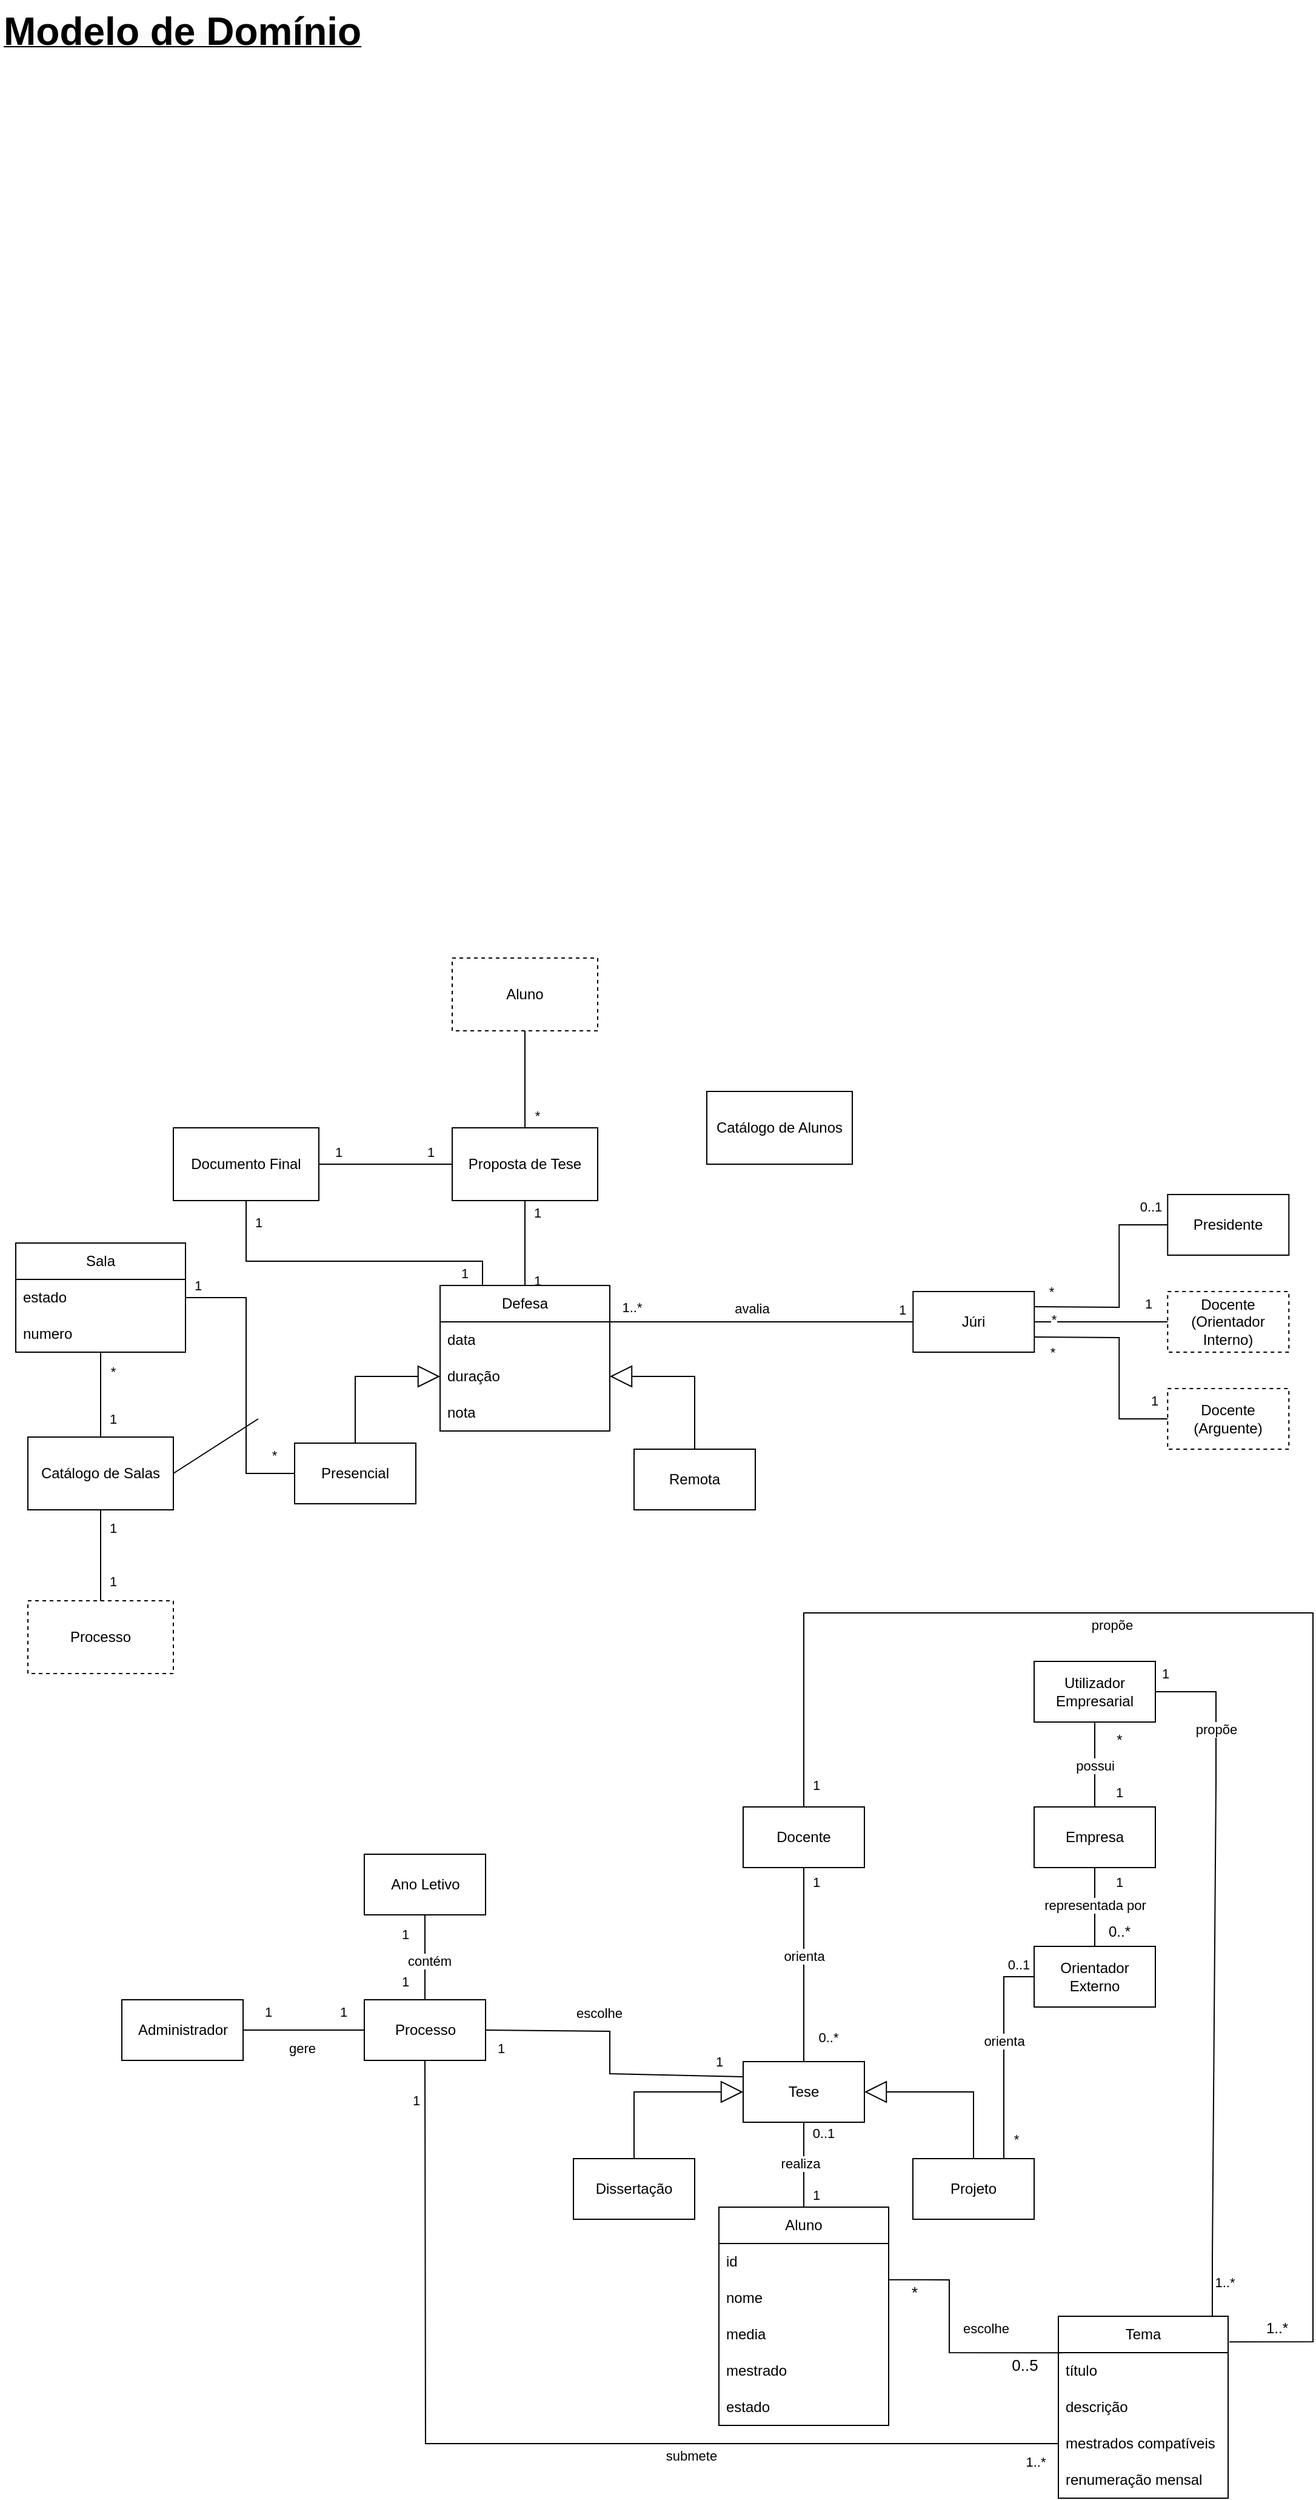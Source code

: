 <mxfile version="24.2.1" type="device">
  <diagram name="Page-1" id="X4RA0sWJOlGw3QUm6S05">
    <mxGraphModel dx="1500" dy="1907" grid="1" gridSize="10" guides="1" tooltips="1" connect="1" arrows="1" fold="1" page="1" pageScale="1" pageWidth="850" pageHeight="1100" math="0" shadow="0">
      <root>
        <mxCell id="0" />
        <mxCell id="1" parent="0" />
        <mxCell id="HYwtCMKaUokTJvufcbnb-22" value="Tese" style="html=1;whiteSpace=wrap;" parent="1" vertex="1">
          <mxGeometry x="630" y="630" width="100" height="50" as="geometry" />
        </mxCell>
        <mxCell id="HYwtCMKaUokTJvufcbnb-23" value="Dissertação" style="html=1;whiteSpace=wrap;" parent="1" vertex="1">
          <mxGeometry x="490" y="710" width="100" height="50" as="geometry" />
        </mxCell>
        <mxCell id="HYwtCMKaUokTJvufcbnb-26" value="" style="endArrow=block;endSize=16;endFill=0;html=1;rounded=0;entryX=0;entryY=0.5;entryDx=0;entryDy=0;exitX=0.5;exitY=0;exitDx=0;exitDy=0;" parent="1" source="HYwtCMKaUokTJvufcbnb-23" target="HYwtCMKaUokTJvufcbnb-22" edge="1">
          <mxGeometry width="160" relative="1" as="geometry">
            <mxPoint x="550" y="680" as="sourcePoint" />
            <mxPoint x="580" y="654.5" as="targetPoint" />
            <Array as="points">
              <mxPoint x="540" y="655" />
            </Array>
          </mxGeometry>
        </mxCell>
        <mxCell id="HYwtCMKaUokTJvufcbnb-27" value="Projeto" style="html=1;whiteSpace=wrap;" parent="1" vertex="1">
          <mxGeometry x="770" y="710" width="100" height="50" as="geometry" />
        </mxCell>
        <mxCell id="HYwtCMKaUokTJvufcbnb-28" value="" style="endArrow=block;endSize=16;endFill=0;html=1;rounded=0;entryX=1;entryY=0.5;entryDx=0;entryDy=0;exitX=0.5;exitY=0;exitDx=0;exitDy=0;" parent="1" source="HYwtCMKaUokTJvufcbnb-27" target="HYwtCMKaUokTJvufcbnb-22" edge="1">
          <mxGeometry width="160" relative="1" as="geometry">
            <mxPoint x="780" y="710" as="sourcePoint" />
            <mxPoint x="710" y="655" as="targetPoint" />
            <Array as="points">
              <mxPoint x="820" y="655" />
            </Array>
          </mxGeometry>
        </mxCell>
        <mxCell id="fBPDrE-IPzC1A-cnoaCC-2" value="Administrador" style="rounded=0;whiteSpace=wrap;html=1;" parent="1" vertex="1">
          <mxGeometry x="117.5" y="579" width="100" height="50" as="geometry" />
        </mxCell>
        <mxCell id="fBPDrE-IPzC1A-cnoaCC-3" value="Docente" style="rounded=0;whiteSpace=wrap;html=1;" parent="1" vertex="1">
          <mxGeometry x="630" y="420" width="100" height="50" as="geometry" />
        </mxCell>
        <mxCell id="fBPDrE-IPzC1A-cnoaCC-4" value="Empresa" style="rounded=0;whiteSpace=wrap;html=1;" parent="1" vertex="1">
          <mxGeometry x="870" y="420" width="100" height="50" as="geometry" />
        </mxCell>
        <mxCell id="fBPDrE-IPzC1A-cnoaCC-7" value="" style="endArrow=block;endSize=16;endFill=0;html=1;rounded=0;entryX=0;entryY=0.5;entryDx=0;entryDy=0;exitX=0.5;exitY=0;exitDx=0;exitDy=0;" parent="1" source="C_XxnrYp36uwVZH10fxI-17" target="9LugDYmZEyyhnsHwceRd-7" edge="1">
          <mxGeometry width="160" relative="1" as="geometry">
            <mxPoint x="300" y="100" as="sourcePoint" />
            <mxPoint x="370" y="75" as="targetPoint" />
            <Array as="points">
              <mxPoint x="310" y="65" />
            </Array>
          </mxGeometry>
        </mxCell>
        <mxCell id="fBPDrE-IPzC1A-cnoaCC-8" value="Remota" style="html=1;whiteSpace=wrap;" parent="1" vertex="1">
          <mxGeometry x="540" y="125" width="100" height="50" as="geometry" />
        </mxCell>
        <mxCell id="fBPDrE-IPzC1A-cnoaCC-9" value="" style="endArrow=block;endSize=16;endFill=0;html=1;rounded=0;exitX=0.5;exitY=0;exitDx=0;exitDy=0;entryX=1;entryY=0.5;entryDx=0;entryDy=0;" parent="1" source="fBPDrE-IPzC1A-cnoaCC-8" target="9LugDYmZEyyhnsHwceRd-7" edge="1">
          <mxGeometry width="160" relative="1" as="geometry">
            <mxPoint x="550" y="130" as="sourcePoint" />
            <mxPoint x="520" y="40" as="targetPoint" />
            <Array as="points">
              <mxPoint x="590" y="65" />
            </Array>
          </mxGeometry>
        </mxCell>
        <mxCell id="fBPDrE-IPzC1A-cnoaCC-11" value="" style="endArrow=none;html=1;rounded=0;entryX=0.5;entryY=1;entryDx=0;entryDy=0;exitX=0.5;exitY=0;exitDx=0;exitDy=0;" parent="1" source="HYwtCMKaUokTJvufcbnb-22" target="fBPDrE-IPzC1A-cnoaCC-3" edge="1">
          <mxGeometry width="50" height="50" relative="1" as="geometry">
            <mxPoint x="655" y="555" as="sourcePoint" />
            <mxPoint x="705" y="505" as="targetPoint" />
          </mxGeometry>
        </mxCell>
        <mxCell id="fBPDrE-IPzC1A-cnoaCC-12" value="orienta" style="edgeLabel;html=1;align=center;verticalAlign=middle;resizable=0;points=[];" parent="fBPDrE-IPzC1A-cnoaCC-11" vertex="1" connectable="0">
          <mxGeometry x="-0.045" y="3" relative="1" as="geometry">
            <mxPoint x="3" y="-11" as="offset" />
          </mxGeometry>
        </mxCell>
        <mxCell id="elGrYPFKgMXd1rpB9MQg-9" value="0..*" style="edgeLabel;html=1;align=center;verticalAlign=middle;resizable=0;points=[];" parent="fBPDrE-IPzC1A-cnoaCC-11" vertex="1" connectable="0">
          <mxGeometry x="-0.793" relative="1" as="geometry">
            <mxPoint x="20" y="-4" as="offset" />
          </mxGeometry>
        </mxCell>
        <mxCell id="9LugDYmZEyyhnsHwceRd-3" value="1" style="edgeLabel;html=1;align=center;verticalAlign=middle;resizable=0;points=[];" parent="fBPDrE-IPzC1A-cnoaCC-11" vertex="1" connectable="0">
          <mxGeometry x="0.852" y="-2" relative="1" as="geometry">
            <mxPoint x="8" as="offset" />
          </mxGeometry>
        </mxCell>
        <mxCell id="fBPDrE-IPzC1A-cnoaCC-13" value="Orientador Externo" style="rounded=0;whiteSpace=wrap;html=1;" parent="1" vertex="1">
          <mxGeometry x="870" y="535" width="100" height="50" as="geometry" />
        </mxCell>
        <mxCell id="fBPDrE-IPzC1A-cnoaCC-15" value="" style="endArrow=none;html=1;rounded=0;exitX=0.75;exitY=0;exitDx=0;exitDy=0;entryX=0;entryY=0.5;entryDx=0;entryDy=0;" parent="1" source="HYwtCMKaUokTJvufcbnb-27" target="fBPDrE-IPzC1A-cnoaCC-13" edge="1">
          <mxGeometry width="50" height="50" relative="1" as="geometry">
            <mxPoint x="785" y="615" as="sourcePoint" />
            <mxPoint x="835" y="565" as="targetPoint" />
            <Array as="points">
              <mxPoint x="845" y="560" />
            </Array>
          </mxGeometry>
        </mxCell>
        <mxCell id="fBPDrE-IPzC1A-cnoaCC-16" value="orienta" style="edgeLabel;html=1;align=center;verticalAlign=middle;resizable=0;points=[];" parent="fBPDrE-IPzC1A-cnoaCC-15" vertex="1" connectable="0">
          <mxGeometry x="0.14" y="3" relative="1" as="geometry">
            <mxPoint x="3" y="3" as="offset" />
          </mxGeometry>
        </mxCell>
        <mxCell id="elGrYPFKgMXd1rpB9MQg-5" value="0..1" style="edgeLabel;html=1;align=center;verticalAlign=middle;resizable=0;points=[];" parent="fBPDrE-IPzC1A-cnoaCC-15" vertex="1" connectable="0">
          <mxGeometry x="0.851" y="-2" relative="1" as="geometry">
            <mxPoint y="-12" as="offset" />
          </mxGeometry>
        </mxCell>
        <mxCell id="elGrYPFKgMXd1rpB9MQg-6" value="*" style="edgeLabel;html=1;align=center;verticalAlign=middle;resizable=0;points=[];" parent="fBPDrE-IPzC1A-cnoaCC-15" vertex="1" connectable="0">
          <mxGeometry x="-0.817" y="2" relative="1" as="geometry">
            <mxPoint x="12" as="offset" />
          </mxGeometry>
        </mxCell>
        <mxCell id="fBPDrE-IPzC1A-cnoaCC-18" value="" style="endArrow=none;html=1;rounded=0;entryX=0.5;entryY=1;entryDx=0;entryDy=0;exitX=0.5;exitY=0;exitDx=0;exitDy=0;" parent="1" source="fBPDrE-IPzC1A-cnoaCC-13" target="fBPDrE-IPzC1A-cnoaCC-4" edge="1">
          <mxGeometry width="50" height="50" relative="1" as="geometry">
            <mxPoint x="925" y="525" as="sourcePoint" />
            <mxPoint x="975" y="475" as="targetPoint" />
          </mxGeometry>
        </mxCell>
        <mxCell id="fBPDrE-IPzC1A-cnoaCC-19" value="representada por" style="edgeLabel;html=1;align=center;verticalAlign=middle;resizable=0;points=[];" parent="fBPDrE-IPzC1A-cnoaCC-18" vertex="1" connectable="0">
          <mxGeometry x="-0.182" y="-2" relative="1" as="geometry">
            <mxPoint x="-2" y="-8" as="offset" />
          </mxGeometry>
        </mxCell>
        <mxCell id="fBPDrE-IPzC1A-cnoaCC-20" value="" style="endArrow=none;html=1;rounded=0;entryX=0.5;entryY=1;entryDx=0;entryDy=0;exitX=0.5;exitY=0;exitDx=0;exitDy=0;" parent="1" source="fVaLRAdeRfdy9NQS7Hun-8" target="HYwtCMKaUokTJvufcbnb-22" edge="1">
          <mxGeometry width="50" height="50" relative="1" as="geometry">
            <mxPoint x="680" y="770" as="sourcePoint" />
            <mxPoint x="715" y="755" as="targetPoint" />
          </mxGeometry>
        </mxCell>
        <mxCell id="fBPDrE-IPzC1A-cnoaCC-21" value="realiza" style="edgeLabel;html=1;align=center;verticalAlign=middle;resizable=0;points=[];" parent="fBPDrE-IPzC1A-cnoaCC-20" vertex="1" connectable="0">
          <mxGeometry x="0.045" y="3" relative="1" as="geometry">
            <mxPoint as="offset" />
          </mxGeometry>
        </mxCell>
        <mxCell id="fVaLRAdeRfdy9NQS7Hun-12" value="1" style="edgeLabel;html=1;align=center;verticalAlign=middle;resizable=0;points=[];" parent="fBPDrE-IPzC1A-cnoaCC-20" vertex="1" connectable="0">
          <mxGeometry x="-0.647" y="1" relative="1" as="geometry">
            <mxPoint x="11" y="2" as="offset" />
          </mxGeometry>
        </mxCell>
        <mxCell id="fVaLRAdeRfdy9NQS7Hun-13" value="0..1" style="edgeLabel;html=1;align=center;verticalAlign=middle;resizable=0;points=[];" parent="fBPDrE-IPzC1A-cnoaCC-20" vertex="1" connectable="0">
          <mxGeometry x="0.744" y="-2" relative="1" as="geometry">
            <mxPoint x="14" as="offset" />
          </mxGeometry>
        </mxCell>
        <mxCell id="fBPDrE-IPzC1A-cnoaCC-24" value="&lt;u style=&quot;color: rgb(0, 0, 0); font-family: Helvetica; font-size: 12px; font-style: normal; font-variant-ligatures: normal; font-variant-caps: normal; font-weight: 400; letter-spacing: normal; orphans: 2; text-align: center; text-indent: 0px; text-transform: none; widows: 2; word-spacing: 0px; -webkit-text-stroke-width: 0px; white-space: normal; background-color: rgb(251, 251, 251);&quot;&gt;&lt;b&gt;&lt;font style=&quot;font-size: 32px;&quot;&gt;Modelo de Domínio&lt;/font&gt;&lt;/b&gt;&lt;/u&gt;" style="text;whiteSpace=wrap;html=1;" parent="1" vertex="1">
          <mxGeometry x="17.5" y="-1070" width="300" height="60" as="geometry" />
        </mxCell>
        <mxCell id="JnHYzQc8gZoaptGCAMhL-2" value="Júri" style="html=1;whiteSpace=wrap;" parent="1" vertex="1">
          <mxGeometry x="770.14" y="-5" width="100" height="50" as="geometry" />
        </mxCell>
        <mxCell id="JnHYzQc8gZoaptGCAMhL-10" value="" style="endArrow=none;html=1;rounded=0;exitX=0.999;exitY=-0.006;exitDx=0;exitDy=0;exitPerimeter=0;entryX=0.022;entryY=0.006;entryDx=0;entryDy=0;entryPerimeter=0;" parent="1" source="fVaLRAdeRfdy9NQS7Hun-10" target="fVaLRAdeRfdy9NQS7Hun-2" edge="1">
          <mxGeometry width="50" height="50" relative="1" as="geometry">
            <mxPoint x="730" y="860" as="sourcePoint" />
            <mxPoint x="850" y="840" as="targetPoint" />
            <Array as="points">
              <mxPoint x="800" y="810" />
              <mxPoint x="800" y="870" />
            </Array>
          </mxGeometry>
        </mxCell>
        <mxCell id="JnHYzQc8gZoaptGCAMhL-11" value="escolhe" style="edgeLabel;html=1;align=center;verticalAlign=middle;resizable=0;points=[];" parent="JnHYzQc8gZoaptGCAMhL-10" vertex="1" connectable="0">
          <mxGeometry x="0.172" y="4" relative="1" as="geometry">
            <mxPoint x="21" y="-16" as="offset" />
          </mxGeometry>
        </mxCell>
        <mxCell id="elGrYPFKgMXd1rpB9MQg-1" value="*" style="edgeLabel;html=1;align=center;verticalAlign=middle;resizable=0;points=[];fontSize=13;" parent="JnHYzQc8gZoaptGCAMhL-10" vertex="1" connectable="0">
          <mxGeometry x="-0.705" y="-4" relative="1" as="geometry">
            <mxPoint x="-9" y="6" as="offset" />
          </mxGeometry>
        </mxCell>
        <mxCell id="elGrYPFKgMXd1rpB9MQg-2" value="0..5" style="edgeLabel;html=1;align=center;verticalAlign=middle;resizable=0;points=[];fontSize=13;" parent="JnHYzQc8gZoaptGCAMhL-10" vertex="1" connectable="0">
          <mxGeometry x="0.6" y="-4" relative="1" as="geometry">
            <mxPoint x="9" y="6" as="offset" />
          </mxGeometry>
        </mxCell>
        <mxCell id="JnHYzQc8gZoaptGCAMhL-12" value="" style="endArrow=none;html=1;rounded=0;entryX=1;entryY=0.5;entryDx=0;entryDy=0;exitX=0.907;exitY=0.007;exitDx=0;exitDy=0;exitPerimeter=0;" parent="1" source="fVaLRAdeRfdy9NQS7Hun-1" target="G1C0knFk2Qc9BgNCfyol-1" edge="1">
          <mxGeometry width="50" height="50" relative="1" as="geometry">
            <mxPoint x="1040" y="840" as="sourcePoint" />
            <mxPoint x="1040" y="320" as="targetPoint" />
            <Array as="points">
              <mxPoint x="1017" y="790" />
              <mxPoint x="1020" y="400" />
              <mxPoint x="1020" y="325" />
            </Array>
          </mxGeometry>
        </mxCell>
        <mxCell id="elGrYPFKgMXd1rpB9MQg-28" value="propõe" style="edgeLabel;html=1;align=center;verticalAlign=middle;resizable=0;points=[];" parent="JnHYzQc8gZoaptGCAMhL-12" vertex="1" connectable="0">
          <mxGeometry x="0.746" y="1" relative="1" as="geometry">
            <mxPoint x="1" y="9" as="offset" />
          </mxGeometry>
        </mxCell>
        <mxCell id="elGrYPFKgMXd1rpB9MQg-33" value="1" style="edgeLabel;html=1;align=center;verticalAlign=middle;resizable=0;points=[];" parent="JnHYzQc8gZoaptGCAMhL-12" vertex="1" connectable="0">
          <mxGeometry x="0.971" relative="1" as="geometry">
            <mxPoint y="-15" as="offset" />
          </mxGeometry>
        </mxCell>
        <mxCell id="elGrYPFKgMXd1rpB9MQg-34" value="1..*" style="edgeLabel;html=1;align=center;verticalAlign=middle;resizable=0;points=[];" parent="JnHYzQc8gZoaptGCAMhL-12" vertex="1" connectable="0">
          <mxGeometry x="-0.946" y="-1" relative="1" as="geometry">
            <mxPoint x="9" y="-14" as="offset" />
          </mxGeometry>
        </mxCell>
        <mxCell id="JnHYzQc8gZoaptGCAMhL-15" value="Docente (Arguente)" style="html=1;whiteSpace=wrap;dashed=1;" parent="1" vertex="1">
          <mxGeometry x="980.14" y="75" width="100" height="50" as="geometry" />
        </mxCell>
        <mxCell id="JnHYzQc8gZoaptGCAMhL-17" value="Docente (Orientador Interno)" style="html=1;whiteSpace=wrap;dashed=1;" parent="1" vertex="1">
          <mxGeometry x="980.14" y="-5" width="100" height="50" as="geometry" />
        </mxCell>
        <mxCell id="JnHYzQc8gZoaptGCAMhL-21" value="Presidente" style="html=1;whiteSpace=wrap;" parent="1" vertex="1">
          <mxGeometry x="980.14" y="-85" width="100" height="50" as="geometry" />
        </mxCell>
        <mxCell id="elGrYPFKgMXd1rpB9MQg-10" value="Ano Letivo" style="rounded=0;whiteSpace=wrap;html=1;" parent="1" vertex="1">
          <mxGeometry x="317.5" y="459" width="100" height="50" as="geometry" />
        </mxCell>
        <mxCell id="elGrYPFKgMXd1rpB9MQg-11" value="Processo" style="rounded=0;whiteSpace=wrap;html=1;" parent="1" vertex="1">
          <mxGeometry x="317.5" y="579" width="100" height="50" as="geometry" />
        </mxCell>
        <mxCell id="elGrYPFKgMXd1rpB9MQg-18" value="" style="endArrow=none;html=1;rounded=0;entryX=0.5;entryY=1;entryDx=0;entryDy=0;exitX=0.5;exitY=0;exitDx=0;exitDy=0;" parent="1" source="elGrYPFKgMXd1rpB9MQg-11" target="elGrYPFKgMXd1rpB9MQg-10" edge="1">
          <mxGeometry width="50" height="50" relative="1" as="geometry">
            <mxPoint x="250" y="519" as="sourcePoint" />
            <mxPoint x="300" y="469" as="targetPoint" />
          </mxGeometry>
        </mxCell>
        <mxCell id="elGrYPFKgMXd1rpB9MQg-20" value="1" style="edgeLabel;html=1;align=center;verticalAlign=middle;resizable=0;points=[];" parent="elGrYPFKgMXd1rpB9MQg-18" vertex="1" connectable="0">
          <mxGeometry x="0.543" y="1" relative="1" as="geometry">
            <mxPoint x="-16" as="offset" />
          </mxGeometry>
        </mxCell>
        <mxCell id="elGrYPFKgMXd1rpB9MQg-21" value="1" style="edgeLabel;html=1;align=center;verticalAlign=middle;resizable=0;points=[];" parent="elGrYPFKgMXd1rpB9MQg-18" vertex="1" connectable="0">
          <mxGeometry x="-0.571" y="3" relative="1" as="geometry">
            <mxPoint x="-14" as="offset" />
          </mxGeometry>
        </mxCell>
        <mxCell id="elGrYPFKgMXd1rpB9MQg-25" value="contém" style="edgeLabel;html=1;align=center;verticalAlign=middle;resizable=0;points=[];" parent="elGrYPFKgMXd1rpB9MQg-18" vertex="1" connectable="0">
          <mxGeometry x="-0.086" y="-2" relative="1" as="geometry">
            <mxPoint x="1" as="offset" />
          </mxGeometry>
        </mxCell>
        <mxCell id="elGrYPFKgMXd1rpB9MQg-19" value="" style="endArrow=none;html=1;rounded=0;entryX=0;entryY=0.5;entryDx=0;entryDy=0;exitX=1;exitY=0.5;exitDx=0;exitDy=0;" parent="1" source="fBPDrE-IPzC1A-cnoaCC-2" target="elGrYPFKgMXd1rpB9MQg-11" edge="1">
          <mxGeometry width="50" height="50" relative="1" as="geometry">
            <mxPoint x="200" y="579" as="sourcePoint" />
            <mxPoint x="250" y="529" as="targetPoint" />
          </mxGeometry>
        </mxCell>
        <mxCell id="elGrYPFKgMXd1rpB9MQg-22" value="1" style="edgeLabel;html=1;align=center;verticalAlign=middle;resizable=0;points=[];" parent="elGrYPFKgMXd1rpB9MQg-19" vertex="1" connectable="0">
          <mxGeometry x="0.53" y="2" relative="1" as="geometry">
            <mxPoint x="6" y="-13" as="offset" />
          </mxGeometry>
        </mxCell>
        <mxCell id="elGrYPFKgMXd1rpB9MQg-23" value="1" style="edgeLabel;html=1;align=center;verticalAlign=middle;resizable=0;points=[];" parent="elGrYPFKgMXd1rpB9MQg-19" vertex="1" connectable="0">
          <mxGeometry x="-0.59" relative="1" as="geometry">
            <mxPoint y="-15" as="offset" />
          </mxGeometry>
        </mxCell>
        <mxCell id="elGrYPFKgMXd1rpB9MQg-24" value="gere" style="edgeLabel;html=1;align=center;verticalAlign=middle;resizable=0;points=[];" parent="elGrYPFKgMXd1rpB9MQg-19" vertex="1" connectable="0">
          <mxGeometry x="-0.03" relative="1" as="geometry">
            <mxPoint y="15" as="offset" />
          </mxGeometry>
        </mxCell>
        <mxCell id="elGrYPFKgMXd1rpB9MQg-27" value="" style="endArrow=none;html=1;rounded=0;exitX=0.5;exitY=0;exitDx=0;exitDy=0;entryX=1.007;entryY=0.141;entryDx=0;entryDy=0;entryPerimeter=0;" parent="1" source="fBPDrE-IPzC1A-cnoaCC-3" target="fVaLRAdeRfdy9NQS7Hun-1" edge="1">
          <mxGeometry width="50" height="50" relative="1" as="geometry">
            <mxPoint x="990" y="260" as="sourcePoint" />
            <mxPoint x="1070" y="873" as="targetPoint" />
            <Array as="points">
              <mxPoint x="680" y="260" />
              <mxPoint x="1100" y="260" />
              <mxPoint x="1100" y="861" />
            </Array>
          </mxGeometry>
        </mxCell>
        <mxCell id="elGrYPFKgMXd1rpB9MQg-29" value="propõe" style="edgeLabel;html=1;align=center;verticalAlign=middle;resizable=0;points=[];" parent="elGrYPFKgMXd1rpB9MQg-27" vertex="1" connectable="0">
          <mxGeometry x="-0.339" y="4" relative="1" as="geometry">
            <mxPoint x="1" y="14" as="offset" />
          </mxGeometry>
        </mxCell>
        <mxCell id="3idarfmacWw3Oq_RkyN3-1" value="1" style="edgeLabel;html=1;align=center;verticalAlign=middle;resizable=0;points=[];" parent="elGrYPFKgMXd1rpB9MQg-27" connectable="0" vertex="1">
          <mxGeometry x="-0.956" y="-3" relative="1" as="geometry">
            <mxPoint x="7" y="9" as="offset" />
          </mxGeometry>
        </mxCell>
        <mxCell id="G1C0knFk2Qc9BgNCfyol-1" value="Utilizador Empresarial" style="rounded=0;whiteSpace=wrap;html=1;" parent="1" vertex="1">
          <mxGeometry x="870" y="300" width="100" height="50" as="geometry" />
        </mxCell>
        <mxCell id="G1C0knFk2Qc9BgNCfyol-3" value="" style="endArrow=none;html=1;rounded=0;entryX=0.5;entryY=1;entryDx=0;entryDy=0;exitX=0.5;exitY=0;exitDx=0;exitDy=0;" parent="1" source="fBPDrE-IPzC1A-cnoaCC-4" target="G1C0knFk2Qc9BgNCfyol-1" edge="1">
          <mxGeometry width="50" height="50" relative="1" as="geometry">
            <mxPoint x="760" y="470" as="sourcePoint" />
            <mxPoint x="810" y="420" as="targetPoint" />
          </mxGeometry>
        </mxCell>
        <mxCell id="G1C0knFk2Qc9BgNCfyol-4" value="possui" style="edgeLabel;html=1;align=center;verticalAlign=middle;resizable=0;points=[];" parent="G1C0knFk2Qc9BgNCfyol-3" connectable="0" vertex="1">
          <mxGeometry x="-0.033" relative="1" as="geometry">
            <mxPoint as="offset" />
          </mxGeometry>
        </mxCell>
        <mxCell id="G1C0knFk2Qc9BgNCfyol-5" value="1" style="edgeLabel;html=1;align=center;verticalAlign=middle;resizable=0;points=[];" parent="1" connectable="0" vertex="1">
          <mxGeometry x="935" y="410" as="geometry">
            <mxPoint x="5" y="-2" as="offset" />
          </mxGeometry>
        </mxCell>
        <mxCell id="G1C0knFk2Qc9BgNCfyol-6" value="*" style="text;html=1;align=center;verticalAlign=middle;resizable=0;points=[];autosize=1;strokeColor=none;fillColor=none;" parent="1" vertex="1">
          <mxGeometry x="925" y="350" width="30" height="30" as="geometry" />
        </mxCell>
        <mxCell id="G1C0knFk2Qc9BgNCfyol-7" value="1" style="edgeLabel;html=1;align=center;verticalAlign=middle;resizable=0;points=[];" parent="1" connectable="0" vertex="1">
          <mxGeometry x="945" y="420" as="geometry">
            <mxPoint x="-5" y="62" as="offset" />
          </mxGeometry>
        </mxCell>
        <mxCell id="G1C0knFk2Qc9BgNCfyol-8" value="0..*" style="text;html=1;align=center;verticalAlign=middle;resizable=0;points=[];autosize=1;strokeColor=none;fillColor=none;" parent="1" vertex="1">
          <mxGeometry x="920" y="508" width="40" height="30" as="geometry" />
        </mxCell>
        <mxCell id="-hMrIEXXLYKYpjnwE-04-1" value="1..*" style="text;html=1;align=center;verticalAlign=middle;resizable=0;points=[];autosize=1;strokeColor=none;fillColor=none;" parent="1" vertex="1">
          <mxGeometry x="1050" y="835" width="40" height="30" as="geometry" />
        </mxCell>
        <mxCell id="FWaieEVKWKURVz0uH6PP-1" value="" style="endArrow=none;html=1;rounded=0;entryX=0.5;entryY=1;entryDx=0;entryDy=0;exitX=0;exitY=0.5;exitDx=0;exitDy=0;" parent="1" source="fVaLRAdeRfdy9NQS7Hun-4" target="elGrYPFKgMXd1rpB9MQg-11" edge="1">
          <mxGeometry width="50" height="50" relative="1" as="geometry">
            <mxPoint x="830" y="930" as="sourcePoint" />
            <mxPoint x="370" y="800" as="targetPoint" />
            <Array as="points">
              <mxPoint x="368" y="945" />
            </Array>
          </mxGeometry>
        </mxCell>
        <mxCell id="FWaieEVKWKURVz0uH6PP-2" value="submete" style="edgeLabel;html=1;align=center;verticalAlign=middle;resizable=0;points=[];" parent="FWaieEVKWKURVz0uH6PP-1" connectable="0" vertex="1">
          <mxGeometry x="-0.294" y="-3" relative="1" as="geometry">
            <mxPoint x="-7" y="13" as="offset" />
          </mxGeometry>
        </mxCell>
        <mxCell id="FWaieEVKWKURVz0uH6PP-3" value="1" style="edgeLabel;html=1;align=center;verticalAlign=middle;resizable=0;points=[];" parent="FWaieEVKWKURVz0uH6PP-1" connectable="0" vertex="1">
          <mxGeometry x="0.923" y="2" relative="1" as="geometry">
            <mxPoint x="-6" as="offset" />
          </mxGeometry>
        </mxCell>
        <mxCell id="FWaieEVKWKURVz0uH6PP-5" value="1..*" style="edgeLabel;html=1;align=center;verticalAlign=middle;resizable=0;points=[];" parent="FWaieEVKWKURVz0uH6PP-1" connectable="0" vertex="1">
          <mxGeometry x="-0.944" y="3" relative="1" as="geometry">
            <mxPoint x="4" y="12" as="offset" />
          </mxGeometry>
        </mxCell>
        <mxCell id="FWaieEVKWKURVz0uH6PP-6" value="" style="endArrow=none;html=1;rounded=0;entryX=0;entryY=0.25;entryDx=0;entryDy=0;exitX=1;exitY=0.5;exitDx=0;exitDy=0;" parent="1" source="elGrYPFKgMXd1rpB9MQg-11" target="HYwtCMKaUokTJvufcbnb-22" edge="1">
          <mxGeometry width="50" height="50" relative="1" as="geometry">
            <mxPoint x="490" y="560" as="sourcePoint" />
            <mxPoint x="540" y="510" as="targetPoint" />
            <Array as="points">
              <mxPoint x="520" y="605" />
              <mxPoint x="520" y="640" />
            </Array>
          </mxGeometry>
        </mxCell>
        <mxCell id="FWaieEVKWKURVz0uH6PP-7" value="1" style="edgeLabel;html=1;align=center;verticalAlign=middle;resizable=0;points=[];" parent="FWaieEVKWKURVz0uH6PP-6" connectable="0" vertex="1">
          <mxGeometry x="-0.802" y="-1" relative="1" as="geometry">
            <mxPoint x="-12" y="14" as="offset" />
          </mxGeometry>
        </mxCell>
        <mxCell id="FWaieEVKWKURVz0uH6PP-8" value="1" style="edgeLabel;html=1;align=center;verticalAlign=middle;resizable=0;points=[];" parent="FWaieEVKWKURVz0uH6PP-6" connectable="0" vertex="1">
          <mxGeometry x="0.773" y="2" relative="1" as="geometry">
            <mxPoint x="8" y="-10" as="offset" />
          </mxGeometry>
        </mxCell>
        <mxCell id="FWaieEVKWKURVz0uH6PP-9" value="escolhe" style="edgeLabel;html=1;align=center;verticalAlign=middle;resizable=0;points=[];" parent="FWaieEVKWKURVz0uH6PP-6" connectable="0" vertex="1">
          <mxGeometry x="-0.301" y="-2" relative="1" as="geometry">
            <mxPoint x="7" y="-17" as="offset" />
          </mxGeometry>
        </mxCell>
        <mxCell id="fVaLRAdeRfdy9NQS7Hun-1" value="Tema" style="swimlane;fontStyle=0;childLayout=stackLayout;horizontal=1;startSize=30;horizontalStack=0;resizeParent=1;resizeParentMax=0;resizeLast=0;collapsible=1;marginBottom=0;whiteSpace=wrap;html=1;" parent="1" vertex="1">
          <mxGeometry x="890" y="840" width="140" height="150" as="geometry">
            <mxRectangle x="1150" y="898" width="70" height="30" as="alternateBounds" />
          </mxGeometry>
        </mxCell>
        <mxCell id="fVaLRAdeRfdy9NQS7Hun-2" value="título" style="text;strokeColor=none;fillColor=none;align=left;verticalAlign=middle;spacingLeft=4;spacingRight=4;overflow=hidden;points=[[0,0.5],[1,0.5]];portConstraint=eastwest;rotatable=0;whiteSpace=wrap;html=1;" parent="fVaLRAdeRfdy9NQS7Hun-1" vertex="1">
          <mxGeometry y="30" width="140" height="30" as="geometry" />
        </mxCell>
        <mxCell id="fVaLRAdeRfdy9NQS7Hun-3" value="descrição" style="text;strokeColor=none;fillColor=none;align=left;verticalAlign=middle;spacingLeft=4;spacingRight=4;overflow=hidden;points=[[0,0.5],[1,0.5]];portConstraint=eastwest;rotatable=0;whiteSpace=wrap;html=1;" parent="fVaLRAdeRfdy9NQS7Hun-1" vertex="1">
          <mxGeometry y="60" width="140" height="30" as="geometry" />
        </mxCell>
        <mxCell id="fVaLRAdeRfdy9NQS7Hun-4" value="mestrados compatíveis" style="text;strokeColor=none;fillColor=none;align=left;verticalAlign=middle;spacingLeft=4;spacingRight=4;overflow=hidden;points=[[0,0.5],[1,0.5]];portConstraint=eastwest;rotatable=0;whiteSpace=wrap;html=1;" parent="fVaLRAdeRfdy9NQS7Hun-1" vertex="1">
          <mxGeometry y="90" width="140" height="30" as="geometry" />
        </mxCell>
        <mxCell id="fVaLRAdeRfdy9NQS7Hun-5" value="renumeração mensal" style="text;strokeColor=none;fillColor=none;align=left;verticalAlign=middle;spacingLeft=4;spacingRight=4;overflow=hidden;points=[[0,0.5],[1,0.5]];portConstraint=eastwest;rotatable=0;whiteSpace=wrap;html=1;" parent="fVaLRAdeRfdy9NQS7Hun-1" vertex="1">
          <mxGeometry y="120" width="140" height="30" as="geometry" />
        </mxCell>
        <mxCell id="fVaLRAdeRfdy9NQS7Hun-8" value="Aluno" style="swimlane;fontStyle=0;childLayout=stackLayout;horizontal=1;startSize=30;horizontalStack=0;resizeParent=1;resizeParentMax=0;resizeLast=0;collapsible=1;marginBottom=0;whiteSpace=wrap;html=1;" parent="1" vertex="1">
          <mxGeometry x="610" y="750" width="140" height="180" as="geometry" />
        </mxCell>
        <mxCell id="fVaLRAdeRfdy9NQS7Hun-9" value="id" style="text;strokeColor=none;fillColor=none;align=left;verticalAlign=middle;spacingLeft=4;spacingRight=4;overflow=hidden;points=[[0,0.5],[1,0.5]];portConstraint=eastwest;rotatable=0;whiteSpace=wrap;html=1;" parent="fVaLRAdeRfdy9NQS7Hun-8" vertex="1">
          <mxGeometry y="30" width="140" height="30" as="geometry" />
        </mxCell>
        <mxCell id="fVaLRAdeRfdy9NQS7Hun-10" value="nome" style="text;strokeColor=none;fillColor=none;align=left;verticalAlign=middle;spacingLeft=4;spacingRight=4;overflow=hidden;points=[[0,0.5],[1,0.5]];portConstraint=eastwest;rotatable=0;whiteSpace=wrap;html=1;" parent="fVaLRAdeRfdy9NQS7Hun-8" vertex="1">
          <mxGeometry y="60" width="140" height="30" as="geometry" />
        </mxCell>
        <mxCell id="fVaLRAdeRfdy9NQS7Hun-11" value="media" style="text;strokeColor=none;fillColor=none;align=left;verticalAlign=middle;spacingLeft=4;spacingRight=4;overflow=hidden;points=[[0,0.5],[1,0.5]];portConstraint=eastwest;rotatable=0;whiteSpace=wrap;html=1;" parent="fVaLRAdeRfdy9NQS7Hun-8" vertex="1">
          <mxGeometry y="90" width="140" height="30" as="geometry" />
        </mxCell>
        <mxCell id="tp0M66pBmyOIq4-_p3hy-11" value="mestrado" style="text;strokeColor=none;fillColor=none;align=left;verticalAlign=middle;spacingLeft=4;spacingRight=4;overflow=hidden;points=[[0,0.5],[1,0.5]];portConstraint=eastwest;rotatable=0;whiteSpace=wrap;html=1;" parent="fVaLRAdeRfdy9NQS7Hun-8" vertex="1">
          <mxGeometry y="120" width="140" height="30" as="geometry" />
        </mxCell>
        <mxCell id="C_XxnrYp36uwVZH10fxI-8" value="estado" style="text;strokeColor=none;fillColor=none;align=left;verticalAlign=middle;spacingLeft=4;spacingRight=4;overflow=hidden;points=[[0,0.5],[1,0.5]];portConstraint=eastwest;rotatable=0;whiteSpace=wrap;html=1;" parent="fVaLRAdeRfdy9NQS7Hun-8" vertex="1">
          <mxGeometry y="150" width="140" height="30" as="geometry" />
        </mxCell>
        <mxCell id="fVaLRAdeRfdy9NQS7Hun-14" value="Catálogo de Salas" style="whiteSpace=wrap;html=1;" parent="1" vertex="1">
          <mxGeometry x="40" y="115" width="120" height="60" as="geometry" />
        </mxCell>
        <mxCell id="fVaLRAdeRfdy9NQS7Hun-15" value="Catálogo de Alunos" style="whiteSpace=wrap;html=1;" parent="1" vertex="1">
          <mxGeometry x="600" y="-170" width="120" height="60" as="geometry" />
        </mxCell>
        <mxCell id="9LugDYmZEyyhnsHwceRd-2" value="Proposta de Tese" style="whiteSpace=wrap;html=1;" parent="1" vertex="1">
          <mxGeometry x="390" y="-140" width="120" height="60" as="geometry" />
        </mxCell>
        <mxCell id="9LugDYmZEyyhnsHwceRd-4" value="" style="endArrow=none;html=1;rounded=0;entryX=0.5;entryY=1;entryDx=0;entryDy=0;exitX=0.5;exitY=0;exitDx=0;exitDy=0;" parent="1" target="9LugDYmZEyyhnsHwceRd-2" edge="1">
          <mxGeometry width="50" height="50" relative="1" as="geometry">
            <mxPoint x="450" as="sourcePoint" />
            <mxPoint x="320" y="-40" as="targetPoint" />
          </mxGeometry>
        </mxCell>
        <mxCell id="9LugDYmZEyyhnsHwceRd-29" value="1" style="edgeLabel;html=1;align=center;verticalAlign=middle;resizable=0;points=[];" parent="9LugDYmZEyyhnsHwceRd-4" vertex="1" connectable="0">
          <mxGeometry x="-0.398" y="-2" relative="1" as="geometry">
            <mxPoint x="8" y="10" as="offset" />
          </mxGeometry>
        </mxCell>
        <mxCell id="C_XxnrYp36uwVZH10fxI-3" value="1" style="edgeLabel;html=1;align=center;verticalAlign=middle;resizable=0;points=[];" parent="9LugDYmZEyyhnsHwceRd-4" vertex="1" connectable="0">
          <mxGeometry x="0.75" y="-3" relative="1" as="geometry">
            <mxPoint x="7" as="offset" />
          </mxGeometry>
        </mxCell>
        <mxCell id="9LugDYmZEyyhnsHwceRd-6" value="Defesa" style="swimlane;fontStyle=0;childLayout=stackLayout;horizontal=1;startSize=30;horizontalStack=0;resizeParent=1;resizeParentMax=0;resizeLast=0;collapsible=1;marginBottom=0;whiteSpace=wrap;html=1;" parent="1" vertex="1">
          <mxGeometry x="380" y="-10" width="140" height="120" as="geometry" />
        </mxCell>
        <mxCell id="C_XxnrYp36uwVZH10fxI-14" value="data" style="text;strokeColor=none;fillColor=none;align=left;verticalAlign=middle;spacingLeft=4;spacingRight=4;overflow=hidden;points=[[0,0.5],[1,0.5]];portConstraint=eastwest;rotatable=0;whiteSpace=wrap;html=1;" parent="9LugDYmZEyyhnsHwceRd-6" vertex="1">
          <mxGeometry y="30" width="140" height="30" as="geometry" />
        </mxCell>
        <mxCell id="9LugDYmZEyyhnsHwceRd-7" value="duração" style="text;strokeColor=none;fillColor=none;align=left;verticalAlign=middle;spacingLeft=4;spacingRight=4;overflow=hidden;points=[[0,0.5],[1,0.5]];portConstraint=eastwest;rotatable=0;whiteSpace=wrap;html=1;" parent="9LugDYmZEyyhnsHwceRd-6" vertex="1">
          <mxGeometry y="60" width="140" height="30" as="geometry" />
        </mxCell>
        <mxCell id="9LugDYmZEyyhnsHwceRd-10" value="nota" style="text;strokeColor=none;fillColor=none;align=left;verticalAlign=middle;spacingLeft=4;spacingRight=4;overflow=hidden;points=[[0,0.5],[1,0.5]];portConstraint=eastwest;rotatable=0;whiteSpace=wrap;html=1;" parent="9LugDYmZEyyhnsHwceRd-6" vertex="1">
          <mxGeometry y="90" width="140" height="30" as="geometry" />
        </mxCell>
        <mxCell id="9LugDYmZEyyhnsHwceRd-11" value="" style="endArrow=none;html=1;rounded=0;exitX=1;exitY=0.25;exitDx=0;exitDy=0;entryX=0;entryY=0.5;entryDx=0;entryDy=0;" parent="1" source="JnHYzQc8gZoaptGCAMhL-2" target="JnHYzQc8gZoaptGCAMhL-21" edge="1">
          <mxGeometry width="50" height="50" relative="1" as="geometry">
            <mxPoint x="870.14" y="-75" as="sourcePoint" />
            <mxPoint x="920.14" y="-125" as="targetPoint" />
            <Array as="points">
              <mxPoint x="940.14" y="8" />
              <mxPoint x="940.14" y="-60" />
            </Array>
          </mxGeometry>
        </mxCell>
        <mxCell id="9LugDYmZEyyhnsHwceRd-14" value="0..1" style="edgeLabel;html=1;align=center;verticalAlign=middle;resizable=0;points=[];" parent="9LugDYmZEyyhnsHwceRd-11" vertex="1" connectable="0">
          <mxGeometry x="0.844" y="2" relative="1" as="geometry">
            <mxPoint y="-13" as="offset" />
          </mxGeometry>
        </mxCell>
        <mxCell id="9LugDYmZEyyhnsHwceRd-18" value="*" style="edgeLabel;html=1;align=center;verticalAlign=middle;resizable=0;points=[];" parent="9LugDYmZEyyhnsHwceRd-11" vertex="1" connectable="0">
          <mxGeometry x="-0.85" y="2" relative="1" as="geometry">
            <mxPoint y="-11" as="offset" />
          </mxGeometry>
        </mxCell>
        <mxCell id="9LugDYmZEyyhnsHwceRd-12" value="" style="endArrow=none;html=1;rounded=0;exitX=1;exitY=0.5;exitDx=0;exitDy=0;entryX=0;entryY=0.5;entryDx=0;entryDy=0;" parent="1" source="JnHYzQc8gZoaptGCAMhL-2" target="JnHYzQc8gZoaptGCAMhL-17" edge="1">
          <mxGeometry width="50" height="50" relative="1" as="geometry">
            <mxPoint x="930.14" y="125" as="sourcePoint" />
            <mxPoint x="980.14" y="75" as="targetPoint" />
          </mxGeometry>
        </mxCell>
        <mxCell id="9LugDYmZEyyhnsHwceRd-15" value="1" style="edgeLabel;html=1;align=center;verticalAlign=middle;resizable=0;points=[];" parent="9LugDYmZEyyhnsHwceRd-12" vertex="1" connectable="0">
          <mxGeometry x="0.471" y="-2" relative="1" as="geometry">
            <mxPoint x="13" y="-17" as="offset" />
          </mxGeometry>
        </mxCell>
        <mxCell id="9LugDYmZEyyhnsHwceRd-20" value="*" style="edgeLabel;html=1;align=center;verticalAlign=middle;resizable=0;points=[];" parent="9LugDYmZEyyhnsHwceRd-12" vertex="1" connectable="0">
          <mxGeometry x="-0.668" y="2" relative="1" as="geometry">
            <mxPoint x="-3" as="offset" />
          </mxGeometry>
        </mxCell>
        <mxCell id="9LugDYmZEyyhnsHwceRd-13" value="" style="endArrow=none;html=1;rounded=0;exitX=1;exitY=0.75;exitDx=0;exitDy=0;entryX=0;entryY=0.5;entryDx=0;entryDy=0;" parent="1" source="JnHYzQc8gZoaptGCAMhL-2" target="JnHYzQc8gZoaptGCAMhL-15" edge="1">
          <mxGeometry width="50" height="50" relative="1" as="geometry">
            <mxPoint x="910.14" y="125" as="sourcePoint" />
            <mxPoint x="960.14" y="75" as="targetPoint" />
            <Array as="points">
              <mxPoint x="940.14" y="33" />
              <mxPoint x="940.14" y="100" />
            </Array>
          </mxGeometry>
        </mxCell>
        <mxCell id="9LugDYmZEyyhnsHwceRd-16" value="1" style="edgeLabel;html=1;align=center;verticalAlign=middle;resizable=0;points=[];" parent="9LugDYmZEyyhnsHwceRd-13" vertex="1" connectable="0">
          <mxGeometry x="0.877" y="-1" relative="1" as="geometry">
            <mxPoint y="-16" as="offset" />
          </mxGeometry>
        </mxCell>
        <mxCell id="9LugDYmZEyyhnsHwceRd-19" value="*" style="edgeLabel;html=1;align=center;verticalAlign=middle;resizable=0;points=[];" parent="9LugDYmZEyyhnsHwceRd-13" vertex="1" connectable="0">
          <mxGeometry x="-0.842" y="3" relative="1" as="geometry">
            <mxPoint x="1" y="15" as="offset" />
          </mxGeometry>
        </mxCell>
        <mxCell id="9LugDYmZEyyhnsHwceRd-22" value="" style="endArrow=none;html=1;rounded=0;exitX=1;exitY=0.25;exitDx=0;exitDy=0;entryX=0;entryY=0.5;entryDx=0;entryDy=0;" parent="1" source="9LugDYmZEyyhnsHwceRd-6" target="JnHYzQc8gZoaptGCAMhL-2" edge="1">
          <mxGeometry width="50" height="50" relative="1" as="geometry">
            <mxPoint x="670" y="40" as="sourcePoint" />
            <mxPoint x="820" y="20" as="targetPoint" />
          </mxGeometry>
        </mxCell>
        <mxCell id="9LugDYmZEyyhnsHwceRd-23" value="avalia" style="edgeLabel;html=1;align=center;verticalAlign=middle;resizable=0;points=[];" parent="9LugDYmZEyyhnsHwceRd-22" vertex="1" connectable="0">
          <mxGeometry x="-0.133" y="-1" relative="1" as="geometry">
            <mxPoint x="8" y="-12" as="offset" />
          </mxGeometry>
        </mxCell>
        <mxCell id="9LugDYmZEyyhnsHwceRd-24" value="1" style="edgeLabel;html=1;align=center;verticalAlign=middle;resizable=0;points=[];" parent="9LugDYmZEyyhnsHwceRd-22" vertex="1" connectable="0">
          <mxGeometry x="0.789" y="1" relative="1" as="geometry">
            <mxPoint x="17" y="-9" as="offset" />
          </mxGeometry>
        </mxCell>
        <mxCell id="9LugDYmZEyyhnsHwceRd-25" value="1..*" style="edgeLabel;html=1;align=center;verticalAlign=middle;resizable=0;points=[];" parent="9LugDYmZEyyhnsHwceRd-22" vertex="1" connectable="0">
          <mxGeometry x="-0.742" y="-2" relative="1" as="geometry">
            <mxPoint x="-15" y="-14" as="offset" />
          </mxGeometry>
        </mxCell>
        <mxCell id="9LugDYmZEyyhnsHwceRd-26" value="Aluno" style="whiteSpace=wrap;html=1;dashed=1;" parent="1" vertex="1">
          <mxGeometry x="390" y="-280" width="120" height="60" as="geometry" />
        </mxCell>
        <mxCell id="9LugDYmZEyyhnsHwceRd-27" value="" style="endArrow=none;html=1;rounded=0;entryX=0.5;entryY=1;entryDx=0;entryDy=0;exitX=0.5;exitY=0;exitDx=0;exitDy=0;" parent="1" source="9LugDYmZEyyhnsHwceRd-2" target="9LugDYmZEyyhnsHwceRd-26" edge="1">
          <mxGeometry width="50" height="50" relative="1" as="geometry">
            <mxPoint x="410" y="-150" as="sourcePoint" />
            <mxPoint x="460" y="-200" as="targetPoint" />
          </mxGeometry>
        </mxCell>
        <mxCell id="9LugDYmZEyyhnsHwceRd-28" value="*" style="edgeLabel;html=1;align=center;verticalAlign=middle;resizable=0;points=[];" parent="9LugDYmZEyyhnsHwceRd-27" vertex="1" connectable="0">
          <mxGeometry x="-0.466" y="-5" relative="1" as="geometry">
            <mxPoint x="5" y="11" as="offset" />
          </mxGeometry>
        </mxCell>
        <mxCell id="9LugDYmZEyyhnsHwceRd-30" value="Documento Final" style="whiteSpace=wrap;html=1;" parent="1" vertex="1">
          <mxGeometry x="160" y="-140" width="120" height="60" as="geometry" />
        </mxCell>
        <mxCell id="9LugDYmZEyyhnsHwceRd-34" value="" style="endArrow=none;html=1;rounded=0;exitX=1;exitY=0.5;exitDx=0;exitDy=0;entryX=0;entryY=0.5;entryDx=0;entryDy=0;" parent="1" source="9LugDYmZEyyhnsHwceRd-30" target="9LugDYmZEyyhnsHwceRd-2" edge="1">
          <mxGeometry width="50" height="50" relative="1" as="geometry">
            <mxPoint x="310" as="sourcePoint" />
            <mxPoint x="360" y="-50" as="targetPoint" />
          </mxGeometry>
        </mxCell>
        <mxCell id="C_XxnrYp36uwVZH10fxI-1" value="1" style="edgeLabel;html=1;align=center;verticalAlign=middle;resizable=0;points=[];" parent="9LugDYmZEyyhnsHwceRd-34" vertex="1" connectable="0">
          <mxGeometry x="-0.711" relative="1" as="geometry">
            <mxPoint y="-10" as="offset" />
          </mxGeometry>
        </mxCell>
        <mxCell id="C_XxnrYp36uwVZH10fxI-2" value="1" style="edgeLabel;html=1;align=center;verticalAlign=middle;resizable=0;points=[];" parent="9LugDYmZEyyhnsHwceRd-34" vertex="1" connectable="0">
          <mxGeometry x="0.669" y="1" relative="1" as="geometry">
            <mxPoint y="-9" as="offset" />
          </mxGeometry>
        </mxCell>
        <mxCell id="C_XxnrYp36uwVZH10fxI-5" value="" style="endArrow=none;html=1;rounded=0;entryX=0.5;entryY=1;entryDx=0;entryDy=0;exitX=0.25;exitY=0;exitDx=0;exitDy=0;" parent="1" source="9LugDYmZEyyhnsHwceRd-6" target="9LugDYmZEyyhnsHwceRd-30" edge="1">
          <mxGeometry width="50" height="50" relative="1" as="geometry">
            <mxPoint x="200" y="30" as="sourcePoint" />
            <mxPoint x="250" y="-20" as="targetPoint" />
            <Array as="points">
              <mxPoint x="415" y="-30" />
              <mxPoint x="220" y="-30" />
            </Array>
          </mxGeometry>
        </mxCell>
        <mxCell id="C_XxnrYp36uwVZH10fxI-6" value="1" style="edgeLabel;html=1;align=center;verticalAlign=middle;resizable=0;points=[];" parent="C_XxnrYp36uwVZH10fxI-5" vertex="1" connectable="0">
          <mxGeometry x="-0.923" y="1" relative="1" as="geometry">
            <mxPoint x="-14" as="offset" />
          </mxGeometry>
        </mxCell>
        <mxCell id="C_XxnrYp36uwVZH10fxI-7" value="1" style="edgeLabel;html=1;align=center;verticalAlign=middle;resizable=0;points=[];" parent="C_XxnrYp36uwVZH10fxI-5" vertex="1" connectable="0">
          <mxGeometry x="0.868" y="4" relative="1" as="geometry">
            <mxPoint x="14" as="offset" />
          </mxGeometry>
        </mxCell>
        <mxCell id="C_XxnrYp36uwVZH10fxI-10" value="Sala" style="swimlane;fontStyle=0;childLayout=stackLayout;horizontal=1;startSize=30;horizontalStack=0;resizeParent=1;resizeParentMax=0;resizeLast=0;collapsible=1;marginBottom=0;whiteSpace=wrap;html=1;" parent="1" vertex="1">
          <mxGeometry x="30" y="-45" width="140" height="90" as="geometry" />
        </mxCell>
        <mxCell id="C_XxnrYp36uwVZH10fxI-11" value="estado" style="text;strokeColor=none;fillColor=none;align=left;verticalAlign=middle;spacingLeft=4;spacingRight=4;overflow=hidden;points=[[0,0.5],[1,0.5]];portConstraint=eastwest;rotatable=0;whiteSpace=wrap;html=1;" parent="C_XxnrYp36uwVZH10fxI-10" vertex="1">
          <mxGeometry y="30" width="140" height="30" as="geometry" />
        </mxCell>
        <mxCell id="C_XxnrYp36uwVZH10fxI-12" value="numero" style="text;strokeColor=none;fillColor=none;align=left;verticalAlign=middle;spacingLeft=4;spacingRight=4;overflow=hidden;points=[[0,0.5],[1,0.5]];portConstraint=eastwest;rotatable=0;whiteSpace=wrap;html=1;" parent="C_XxnrYp36uwVZH10fxI-10" vertex="1">
          <mxGeometry y="60" width="140" height="30" as="geometry" />
        </mxCell>
        <mxCell id="C_XxnrYp36uwVZH10fxI-15" value="" style="endArrow=none;html=1;rounded=0;exitX=0;exitY=0.5;exitDx=0;exitDy=0;entryX=1;entryY=0.5;entryDx=0;entryDy=0;" parent="1" target="fVaLRAdeRfdy9NQS7Hun-14" edge="1">
          <mxGeometry width="50" height="50" relative="1" as="geometry">
            <mxPoint x="230" y="100" as="sourcePoint" />
            <mxPoint x="280" y="50" as="targetPoint" />
          </mxGeometry>
        </mxCell>
        <mxCell id="C_XxnrYp36uwVZH10fxI-16" value="" style="endArrow=none;html=1;rounded=0;exitX=0.5;exitY=0;exitDx=0;exitDy=0;" parent="1" source="fVaLRAdeRfdy9NQS7Hun-14" target="C_XxnrYp36uwVZH10fxI-12" edge="1">
          <mxGeometry width="50" height="50" relative="1" as="geometry">
            <mxPoint x="210" y="110" as="sourcePoint" />
            <mxPoint x="260" y="60" as="targetPoint" />
          </mxGeometry>
        </mxCell>
        <mxCell id="C_XxnrYp36uwVZH10fxI-24" value="1" style="edgeLabel;html=1;align=center;verticalAlign=middle;resizable=0;points=[];" parent="C_XxnrYp36uwVZH10fxI-16" vertex="1" connectable="0">
          <mxGeometry x="-0.03" y="1" relative="1" as="geometry">
            <mxPoint x="11" y="19" as="offset" />
          </mxGeometry>
        </mxCell>
        <mxCell id="C_XxnrYp36uwVZH10fxI-25" value="*" style="edgeLabel;html=1;align=center;verticalAlign=middle;resizable=0;points=[];" parent="C_XxnrYp36uwVZH10fxI-16" vertex="1" connectable="0">
          <mxGeometry x="0.731" y="2" relative="1" as="geometry">
            <mxPoint x="12" y="6" as="offset" />
          </mxGeometry>
        </mxCell>
        <mxCell id="C_XxnrYp36uwVZH10fxI-17" value="Presencial" style="html=1;whiteSpace=wrap;" parent="1" vertex="1">
          <mxGeometry x="260" y="120" width="100" height="50" as="geometry" />
        </mxCell>
        <mxCell id="C_XxnrYp36uwVZH10fxI-18" value="" style="endArrow=none;html=1;rounded=0;exitX=1;exitY=0.5;exitDx=0;exitDy=0;entryX=0;entryY=0.5;entryDx=0;entryDy=0;" parent="1" source="C_XxnrYp36uwVZH10fxI-11" target="C_XxnrYp36uwVZH10fxI-17" edge="1">
          <mxGeometry width="50" height="50" relative="1" as="geometry">
            <mxPoint x="200" y="180" as="sourcePoint" />
            <mxPoint x="250" y="130" as="targetPoint" />
            <Array as="points">
              <mxPoint x="220" />
              <mxPoint x="220" y="145" />
            </Array>
          </mxGeometry>
        </mxCell>
        <mxCell id="C_XxnrYp36uwVZH10fxI-21" value="1" style="edgeLabel;html=1;align=center;verticalAlign=middle;resizable=0;points=[];" parent="C_XxnrYp36uwVZH10fxI-18" vertex="1" connectable="0">
          <mxGeometry x="-0.905" y="1" relative="1" as="geometry">
            <mxPoint x="-1" y="-9" as="offset" />
          </mxGeometry>
        </mxCell>
        <mxCell id="C_XxnrYp36uwVZH10fxI-22" value="*" style="edgeLabel;html=1;align=center;verticalAlign=middle;resizable=0;points=[];" parent="C_XxnrYp36uwVZH10fxI-18" vertex="1" connectable="0">
          <mxGeometry x="0.748" y="1" relative="1" as="geometry">
            <mxPoint x="12" y="-14" as="offset" />
          </mxGeometry>
        </mxCell>
        <mxCell id="C_XxnrYp36uwVZH10fxI-19" value="Processo" style="whiteSpace=wrap;html=1;dashed=1;" parent="1" vertex="1">
          <mxGeometry x="40" y="250" width="120" height="60" as="geometry" />
        </mxCell>
        <mxCell id="C_XxnrYp36uwVZH10fxI-20" value="" style="endArrow=none;html=1;rounded=0;exitX=0.5;exitY=0;exitDx=0;exitDy=0;entryX=0.5;entryY=1;entryDx=0;entryDy=0;" parent="1" source="C_XxnrYp36uwVZH10fxI-19" target="fVaLRAdeRfdy9NQS7Hun-14" edge="1">
          <mxGeometry width="50" height="50" relative="1" as="geometry">
            <mxPoint x="190" y="290" as="sourcePoint" />
            <mxPoint x="240" y="240" as="targetPoint" />
          </mxGeometry>
        </mxCell>
        <mxCell id="C_XxnrYp36uwVZH10fxI-26" value="1" style="edgeLabel;html=1;align=center;verticalAlign=middle;resizable=0;points=[];" parent="C_XxnrYp36uwVZH10fxI-20" vertex="1" connectable="0">
          <mxGeometry x="0.788" y="3" relative="1" as="geometry">
            <mxPoint x="13" y="7" as="offset" />
          </mxGeometry>
        </mxCell>
        <mxCell id="C_XxnrYp36uwVZH10fxI-27" value="1" style="edgeLabel;html=1;align=center;verticalAlign=middle;resizable=0;points=[];" parent="C_XxnrYp36uwVZH10fxI-20" vertex="1" connectable="0">
          <mxGeometry x="-0.563" y="-2" relative="1" as="geometry">
            <mxPoint x="8" as="offset" />
          </mxGeometry>
        </mxCell>
      </root>
    </mxGraphModel>
  </diagram>
</mxfile>
